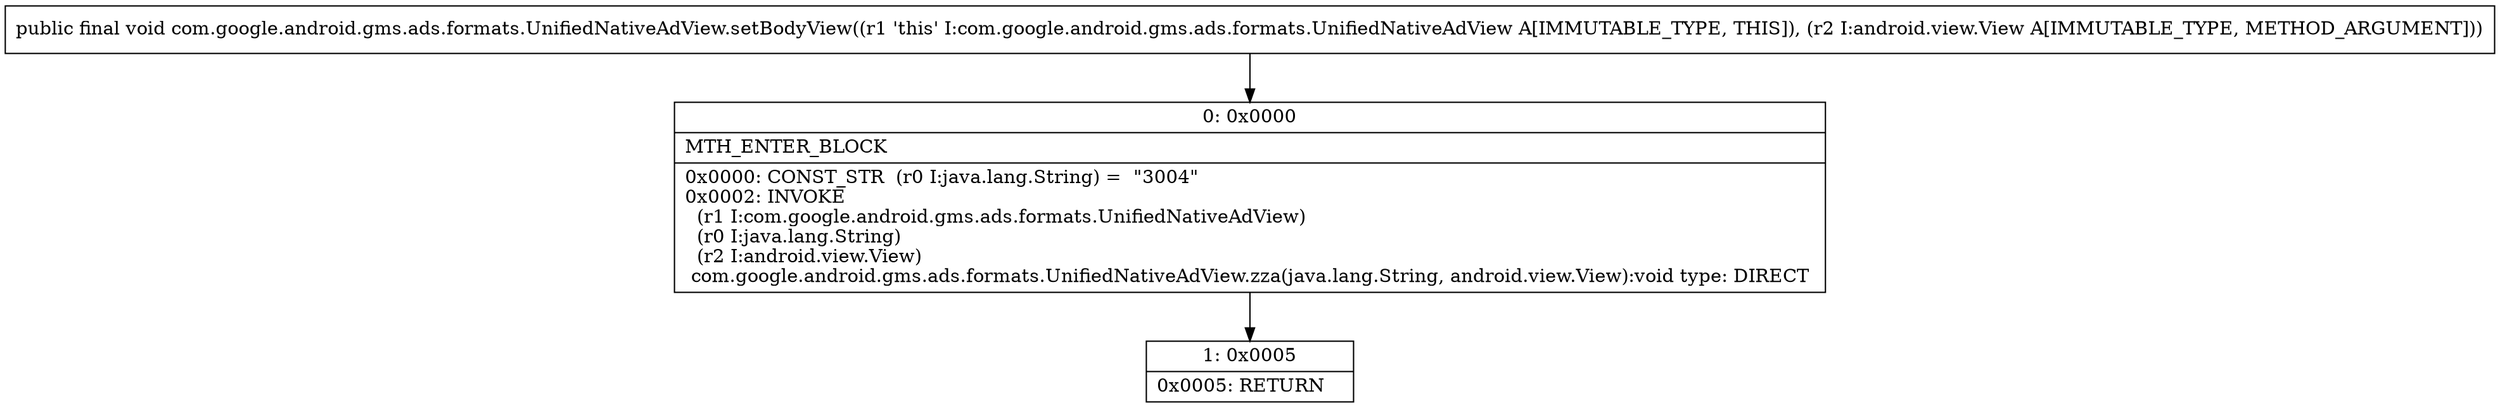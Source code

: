 digraph "CFG forcom.google.android.gms.ads.formats.UnifiedNativeAdView.setBodyView(Landroid\/view\/View;)V" {
Node_0 [shape=record,label="{0\:\ 0x0000|MTH_ENTER_BLOCK\l|0x0000: CONST_STR  (r0 I:java.lang.String) =  \"3004\" \l0x0002: INVOKE  \l  (r1 I:com.google.android.gms.ads.formats.UnifiedNativeAdView)\l  (r0 I:java.lang.String)\l  (r2 I:android.view.View)\l com.google.android.gms.ads.formats.UnifiedNativeAdView.zza(java.lang.String, android.view.View):void type: DIRECT \l}"];
Node_1 [shape=record,label="{1\:\ 0x0005|0x0005: RETURN   \l}"];
MethodNode[shape=record,label="{public final void com.google.android.gms.ads.formats.UnifiedNativeAdView.setBodyView((r1 'this' I:com.google.android.gms.ads.formats.UnifiedNativeAdView A[IMMUTABLE_TYPE, THIS]), (r2 I:android.view.View A[IMMUTABLE_TYPE, METHOD_ARGUMENT])) }"];
MethodNode -> Node_0;
Node_0 -> Node_1;
}

